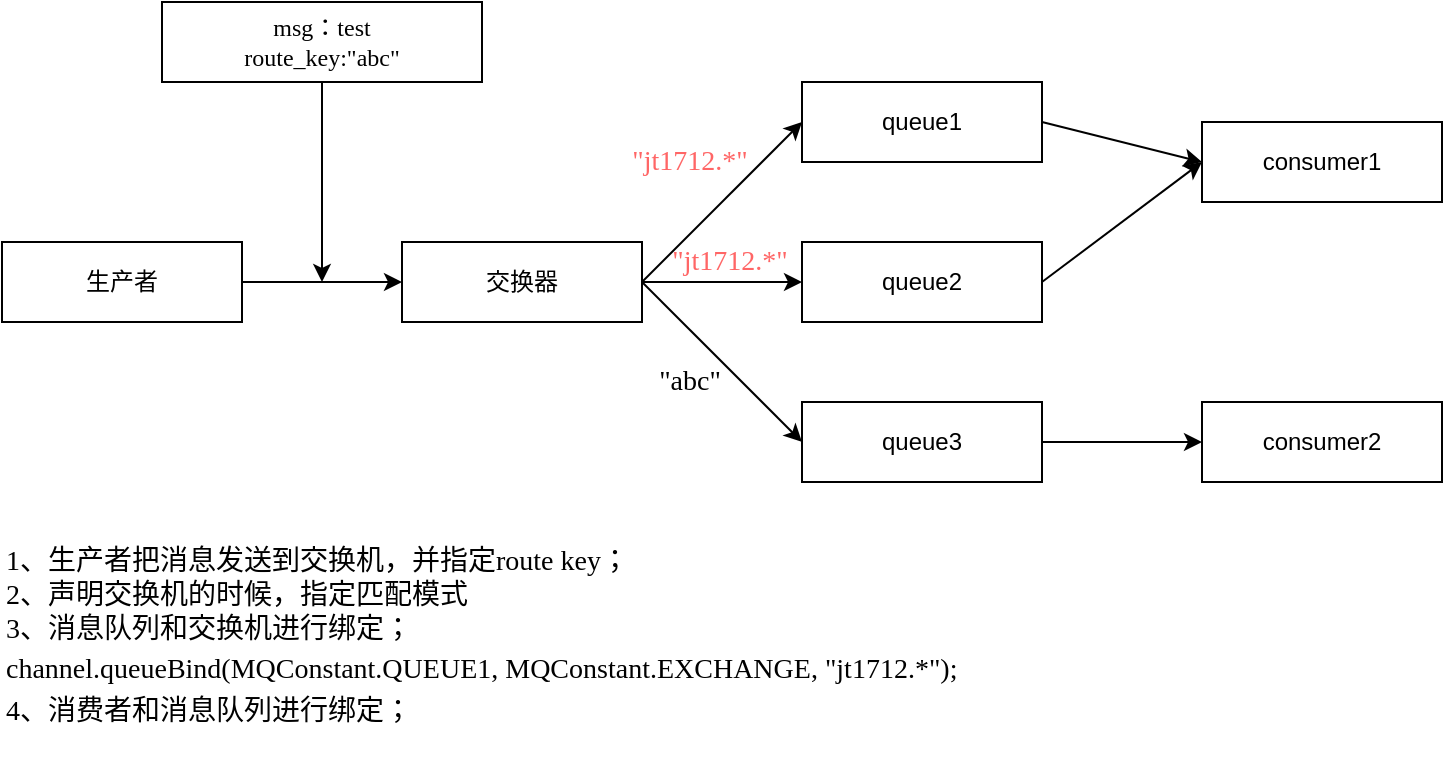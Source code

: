 <mxfile version="11.1.4" type="github"><diagram id="0zPgFPxIKntVMMENad99" name="第 1 页"><mxGraphModel dx="1550" dy="838" grid="1" gridSize="10" guides="1" tooltips="1" connect="1" arrows="1" fold="1" page="1" pageScale="1" pageWidth="1169" pageHeight="1654" math="0" shadow="0"><root><mxCell id="0"/><mxCell id="1" parent="0"/><mxCell id="qAAlLq4TsnfeZm3APSEg-1" value="生产者" style="rounded=0;whiteSpace=wrap;html=1;" vertex="1" parent="1"><mxGeometry x="240" y="400" width="120" height="40" as="geometry"/></mxCell><mxCell id="qAAlLq4TsnfeZm3APSEg-2" value="交换器" style="rounded=0;whiteSpace=wrap;html=1;" vertex="1" parent="1"><mxGeometry x="440" y="400" width="120" height="40" as="geometry"/></mxCell><mxCell id="qAAlLq4TsnfeZm3APSEg-3" value="queue1" style="rounded=0;whiteSpace=wrap;html=1;" vertex="1" parent="1"><mxGeometry x="640" y="320" width="120" height="40" as="geometry"/></mxCell><mxCell id="qAAlLq4TsnfeZm3APSEg-4" value="queue3" style="rounded=0;whiteSpace=wrap;html=1;" vertex="1" parent="1"><mxGeometry x="640" y="480" width="120" height="40" as="geometry"/></mxCell><mxCell id="qAAlLq4TsnfeZm3APSEg-5" value="consumer1" style="rounded=0;whiteSpace=wrap;html=1;" vertex="1" parent="1"><mxGeometry x="840" y="340" width="120" height="40" as="geometry"/></mxCell><mxCell id="qAAlLq4TsnfeZm3APSEg-8" value="" style="endArrow=classic;html=1;entryX=0;entryY=0.5;entryDx=0;entryDy=0;" edge="1" parent="1" target="qAAlLq4TsnfeZm3APSEg-2"><mxGeometry width="50" height="50" relative="1" as="geometry"><mxPoint x="360" y="420" as="sourcePoint"/><mxPoint x="410" y="370" as="targetPoint"/></mxGeometry></mxCell><mxCell id="qAAlLq4TsnfeZm3APSEg-9" value="" style="endArrow=classic;html=1;entryX=0;entryY=0.5;entryDx=0;entryDy=0;" edge="1" parent="1" target="qAAlLq4TsnfeZm3APSEg-3"><mxGeometry width="50" height="50" relative="1" as="geometry"><mxPoint x="560" y="420" as="sourcePoint"/><mxPoint x="610" y="370" as="targetPoint"/></mxGeometry></mxCell><mxCell id="qAAlLq4TsnfeZm3APSEg-10" value="" style="endArrow=classic;html=1;entryX=0;entryY=0.5;entryDx=0;entryDy=0;exitX=1;exitY=0.5;exitDx=0;exitDy=0;" edge="1" parent="1" source="qAAlLq4TsnfeZm3APSEg-2" target="qAAlLq4TsnfeZm3APSEg-4"><mxGeometry width="50" height="50" relative="1" as="geometry"><mxPoint x="560" y="490" as="sourcePoint"/><mxPoint x="610" y="440" as="targetPoint"/></mxGeometry></mxCell><mxCell id="qAAlLq4TsnfeZm3APSEg-11" value="" style="endArrow=classic;html=1;entryX=0;entryY=0.5;entryDx=0;entryDy=0;" edge="1" parent="1" target="qAAlLq4TsnfeZm3APSEg-5"><mxGeometry width="50" height="50" relative="1" as="geometry"><mxPoint x="760" y="340" as="sourcePoint"/><mxPoint x="810" y="290" as="targetPoint"/></mxGeometry></mxCell><mxCell id="qAAlLq4TsnfeZm3APSEg-14" value="&lt;div style=&quot;white-space: pre-wrap ; line-height: 1.75 ; font-size: 14px&quot;&gt;&lt;br&gt;&lt;/div&gt;&lt;div style=&quot;white-space: pre-wrap ; line-height: 1.75 ; font-size: 14px&quot;&gt;&lt;br&gt;&lt;/div&gt;&lt;span style=&quot;font-size: 14px ; white-space: pre-wrap&quot;&gt;1、生产者把消息发送到交换机，并指定route key；&lt;br&gt;2、声明交换机的时候，指定匹配模式&lt;br&gt;&lt;/span&gt;&lt;span style=&quot;font-size: 14px ; white-space: pre-wrap&quot;&gt;3、消息队列和交换机进行绑定；&lt;br&gt;&lt;/span&gt;&lt;div style=&quot;white-space: pre-wrap ; line-height: 1.75 ; font-size: 14px&quot;&gt;channel.queueBind(MQConstant.QUEUE1, MQConstant.EXCHANGE, &quot;jt1712.*&quot;);&lt;/div&gt;&lt;span style=&quot;font-size: 14px ; white-space: pre-wrap&quot;&gt;4、消费者和消息队列进行绑定；&lt;/span&gt;&lt;div style=&quot;white-space: pre-wrap ; line-height: 1.75 ; font-size: 14px&quot;&gt;&lt;br&gt;&lt;/div&gt;" style="text;html=1;strokeColor=none;fillColor=none;align=left;verticalAlign=middle;whiteSpace=wrap;rounded=0;fontFamily=Times New Roman;" vertex="1" parent="1"><mxGeometry x="240" y="520" width="580" height="130" as="geometry"/></mxCell><mxCell id="qAAlLq4TsnfeZm3APSEg-17" value="&lt;span style=&quot;font-size: 14px ; text-align: left ; white-space: pre-wrap&quot;&gt;&quot;jt1712.*&quot;&lt;/span&gt;" style="text;html=1;strokeColor=none;fillColor=none;align=center;verticalAlign=middle;whiteSpace=wrap;rounded=0;fontFamily=Times New Roman;fontColor=#FF6666;" vertex="1" parent="1"><mxGeometry x="564" y="350" width="40" height="20" as="geometry"/></mxCell><mxCell id="qAAlLq4TsnfeZm3APSEg-18" value="&lt;span style=&quot;font-size: 14px ; text-align: left ; white-space: pre-wrap&quot;&gt;&quot;abc&quot;&lt;/span&gt;" style="text;html=1;strokeColor=none;fillColor=none;align=center;verticalAlign=middle;whiteSpace=wrap;rounded=0;fontFamily=Times New Roman;" vertex="1" parent="1"><mxGeometry x="564" y="460" width="40" height="20" as="geometry"/></mxCell><mxCell id="qAAlLq4TsnfeZm3APSEg-19" value="queue2" style="rounded=0;whiteSpace=wrap;html=1;" vertex="1" parent="1"><mxGeometry x="640" y="400" width="120" height="40" as="geometry"/></mxCell><mxCell id="qAAlLq4TsnfeZm3APSEg-20" value="&lt;span style=&quot;font-size: 14px ; text-align: left ; white-space: pre-wrap&quot;&gt;&quot;jt1712.*&quot;&lt;/span&gt;" style="text;html=1;strokeColor=none;fillColor=none;align=center;verticalAlign=middle;whiteSpace=wrap;rounded=0;fontFamily=Times New Roman;fontColor=#FF6666;" vertex="1" parent="1"><mxGeometry x="584" y="400" width="40" height="20" as="geometry"/></mxCell><mxCell id="qAAlLq4TsnfeZm3APSEg-21" value="" style="endArrow=classic;html=1;fontFamily=Times New Roman;entryX=0;entryY=0.5;entryDx=0;entryDy=0;" edge="1" parent="1" target="qAAlLq4TsnfeZm3APSEg-19"><mxGeometry width="50" height="50" relative="1" as="geometry"><mxPoint x="560" y="420" as="sourcePoint"/><mxPoint x="580" y="490" as="targetPoint"/></mxGeometry></mxCell><mxCell id="qAAlLq4TsnfeZm3APSEg-22" value="" style="endArrow=classic;html=1;fontFamily=Times New Roman;fontColor=#FF6666;entryX=0;entryY=0.5;entryDx=0;entryDy=0;" edge="1" parent="1" target="qAAlLq4TsnfeZm3APSEg-5"><mxGeometry width="50" height="50" relative="1" as="geometry"><mxPoint x="760" y="420" as="sourcePoint"/><mxPoint x="810" y="370" as="targetPoint"/></mxGeometry></mxCell><mxCell id="qAAlLq4TsnfeZm3APSEg-23" value="&lt;font color=&quot;#000000&quot;&gt;msg：test&lt;br&gt;route_key:&quot;abc&quot;&lt;/font&gt;" style="rounded=0;whiteSpace=wrap;html=1;fontFamily=Times New Roman;fontColor=#FF6666;" vertex="1" parent="1"><mxGeometry x="320" y="280" width="160" height="40" as="geometry"/></mxCell><mxCell id="qAAlLq4TsnfeZm3APSEg-24" value="" style="endArrow=classic;html=1;fontFamily=Times New Roman;fontColor=#FF6666;" edge="1" parent="1"><mxGeometry width="50" height="50" relative="1" as="geometry"><mxPoint x="400" y="320" as="sourcePoint"/><mxPoint x="400" y="420" as="targetPoint"/></mxGeometry></mxCell><mxCell id="qAAlLq4TsnfeZm3APSEg-25" value="consumer2" style="rounded=0;whiteSpace=wrap;html=1;" vertex="1" parent="1"><mxGeometry x="840" y="480" width="120" height="40" as="geometry"/></mxCell><mxCell id="qAAlLq4TsnfeZm3APSEg-26" value="" style="endArrow=classic;html=1;fontFamily=Times New Roman;fontColor=#FF6666;entryX=0;entryY=0.5;entryDx=0;entryDy=0;exitX=1;exitY=0.5;exitDx=0;exitDy=0;" edge="1" parent="1" source="qAAlLq4TsnfeZm3APSEg-4" target="qAAlLq4TsnfeZm3APSEg-25"><mxGeometry width="50" height="50" relative="1" as="geometry"><mxPoint x="760" y="540" as="sourcePoint"/><mxPoint x="810" y="490" as="targetPoint"/></mxGeometry></mxCell></root></mxGraphModel></diagram></mxfile>